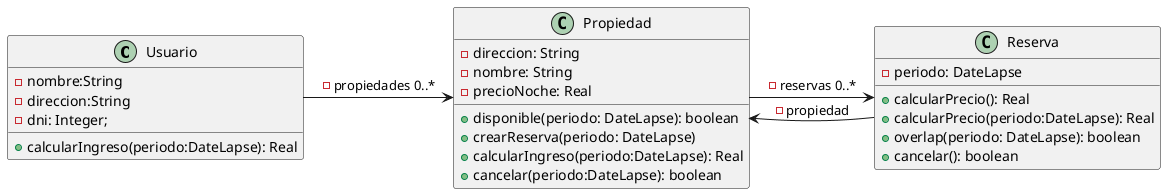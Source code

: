 @startuml
class Usuario{
- nombre:String
- direccion:String
- dni: Integer;
+ calcularIngreso(periodo:DateLapse): Real
}

class Propiedad{
- direccion: String
- nombre: String
- precioNoche: Real
+ disponible(periodo: DateLapse): boolean
+ crearReserva(periodo: DateLapse)
+ calcularIngreso(periodo:DateLapse): Real
+ cancelar(periodo:DateLapse): boolean
}

class Reserva{
- periodo: DateLapse
+ calcularPrecio(): Real
+ calcularPrecio(periodo:DateLapse): Real
+ overlap(periodo: DateLapse): boolean
+ cancelar(): boolean
}

Usuario -> Propiedad : -propiedades 0..*
Propiedad -> Reserva : -reservas 0..*
Reserva -> Propiedad : -propiedad
@enduml

